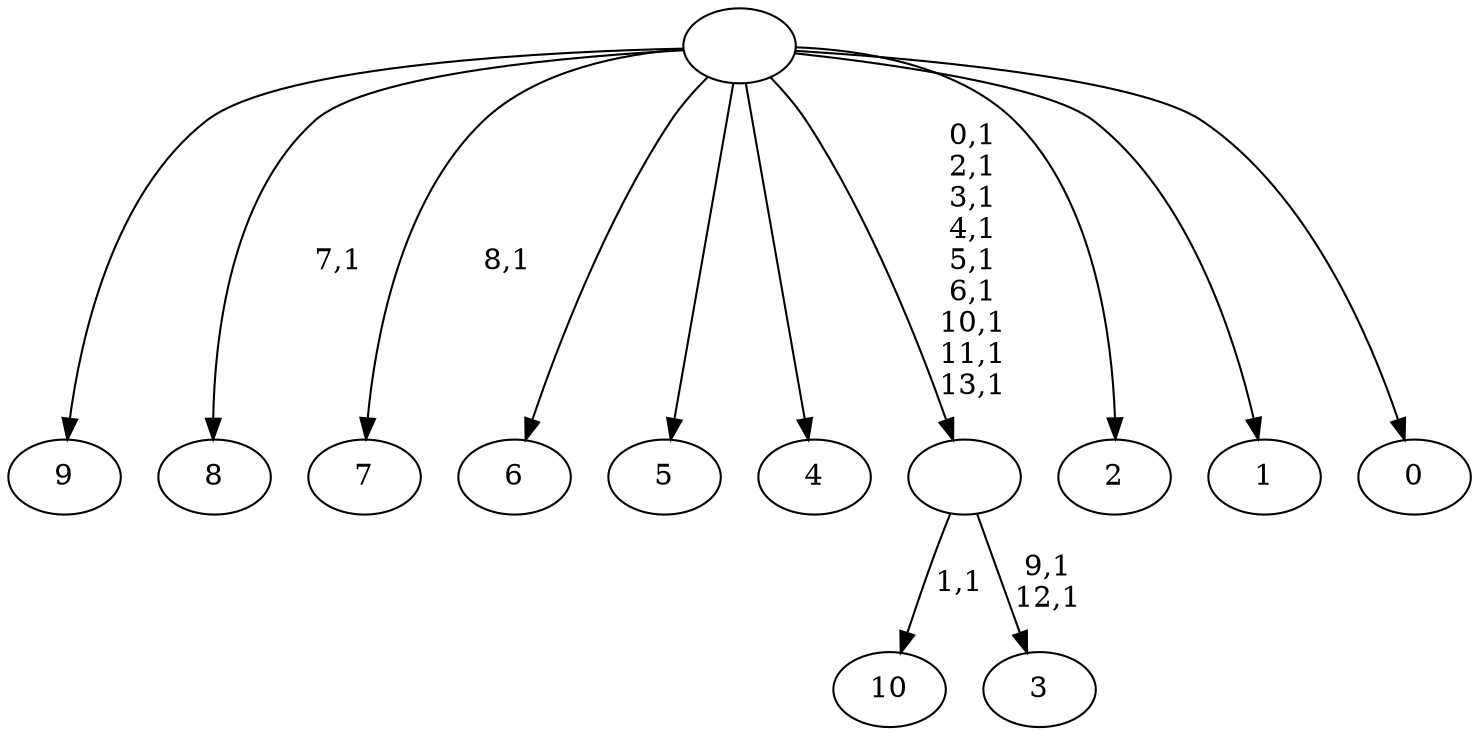 digraph T {
	25 [label="10"]
	23 [label="9"]
	22 [label="8"]
	20 [label="7"]
	18 [label="6"]
	17 [label="5"]
	16 [label="4"]
	15 [label="3"]
	12 [label=""]
	3 [label="2"]
	2 [label="1"]
	1 [label="0"]
	0 [label=""]
	12 -> 15 [label="9,1\n12,1"]
	12 -> 25 [label="1,1"]
	0 -> 12 [label="0,1\n2,1\n3,1\n4,1\n5,1\n6,1\n10,1\n11,1\n13,1"]
	0 -> 20 [label="8,1"]
	0 -> 22 [label="7,1"]
	0 -> 23 [label=""]
	0 -> 18 [label=""]
	0 -> 17 [label=""]
	0 -> 16 [label=""]
	0 -> 3 [label=""]
	0 -> 2 [label=""]
	0 -> 1 [label=""]
}

